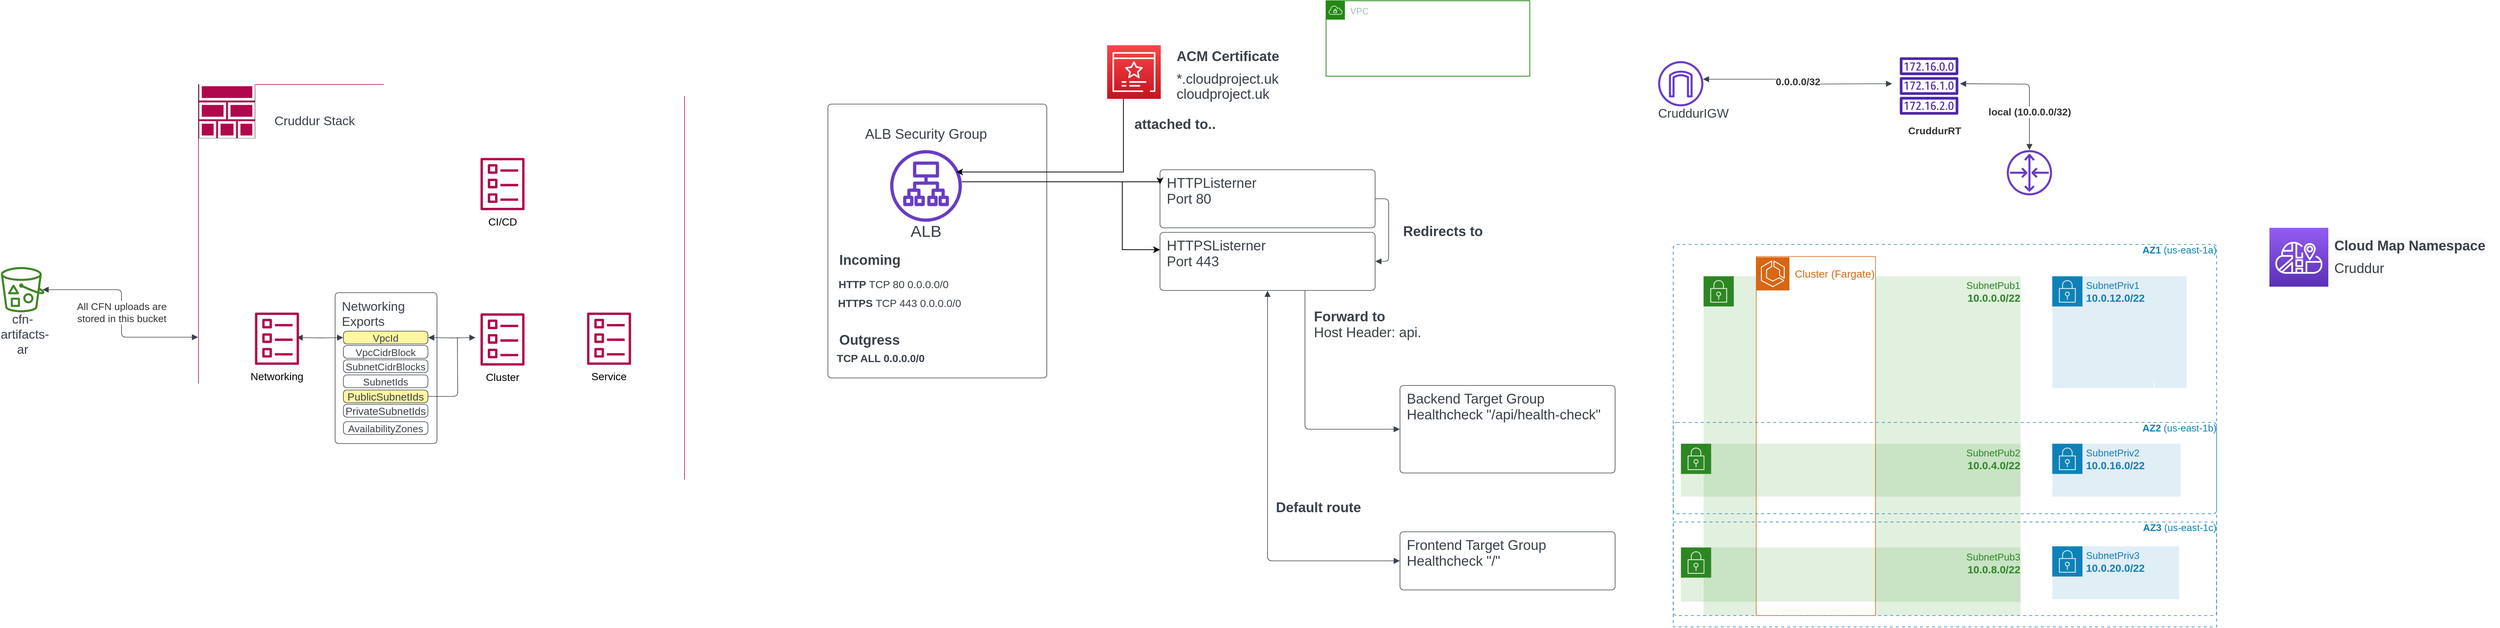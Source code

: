 <mxfile version="20.8.20" type="github">
  <diagram name="Page-1" id="DmIdj5LOLqRMzLJ2gPiF">
    <mxGraphModel dx="3262" dy="2649" grid="1" gridSize="10" guides="1" tooltips="1" connect="1" arrows="1" fold="1" page="1" pageScale="1" pageWidth="1169" pageHeight="1654" math="0" shadow="0">
      <root>
        <mxCell id="0" />
        <mxCell id="1" parent="0" />
        <mxCell id="Y5ffWVeLKaedBnNB1SG8-2" value="" style="html=1;overflow=block;blockSpacing=1;whiteSpace=wrap;fontSize=13;spacing=3.8;strokeColor=#3a414a;strokeOpacity=100;rounded=1;absoluteArcSize=1;arcSize=9;strokeWidth=0.8;lucidId=Gu1TGajPd.M8;" vertex="1" parent="1">
          <mxGeometry x="70" y="77" width="290" height="363" as="geometry" />
        </mxCell>
        <mxCell id="Y5ffWVeLKaedBnNB1SG8-4" value="" style="html=1;overflow=block;blockSpacing=1;whiteSpace=wrap;fontSize=13;spacing=3.8;strokeColor=#b0084d;strokeOpacity=100;strokeWidth=0.8;lucidId=mw0TCf-SKjKt;" vertex="1" parent="1">
          <mxGeometry x="-764" y="51" width="644" height="536" as="geometry" />
        </mxCell>
        <mxCell id="Y5ffWVeLKaedBnNB1SG8-5" value="&lt;b&gt;       AZ1 &lt;/b&gt;(us-east-1a)" style="html=1;overflow=block;blockSpacing=1;whiteSpace=wrap;verticalAlign=top;dashed=1;dashPattern=5 5;fontColor=#0E82B8;container=1;pointerEvents=0;collapsible=0;recursiveResize=0;fontSize=13;align=right;spacing=0;strokeColor=#147eba;strokeOpacity=100;fillOpacity=0;rounded=1;absoluteArcSize=1;arcSize=9;fillColor=#ffffff;strokeWidth=0.8;lucidId=Z4ZT~RqnWNvc;" vertex="1" parent="1">
          <mxGeometry x="1190" y="263" width="720" height="492" as="geometry" />
        </mxCell>
        <mxCell id="Y5ffWVeLKaedBnNB1SG8-7" value="SubnetPriv1&lt;br&gt;&lt;b&gt;&lt;font style=&quot;font-size: 14px;&quot;&gt;10.0.12.0/22&lt;/font&gt;&lt;/b&gt;" style="html=1;overflow=block;blockSpacing=1;whiteSpace=wrap;shape=mxgraph.aws4.group;grIcon=mxgraph.aws4.group_security_group;grStroke=0;verticalAlign=top;align=left;grIconSize=40;spacingLeft=45;spacingTop=5;strokeColor=#0E82B8;container=1;pointerEvents=0;collapsible=0;recursiveResize=0;fontSize=13;fontColor=#147eba;spacing=0;strokeOpacity=100;fillOpacity=13;rounded=1;absoluteArcSize=1;arcSize=9;fillColor=#147eba;strokeWidth=0;lucidId=D6ZTme_0ZaUr;" vertex="1" parent="Y5ffWVeLKaedBnNB1SG8-5">
          <mxGeometry x="502" y="42" width="178" height="148" as="geometry" />
        </mxCell>
        <mxCell id="Y5ffWVeLKaedBnNB1SG8-6" value="SubnetPub1&lt;br&gt;&lt;b&gt;&lt;font style=&quot;font-size: 14px;&quot;&gt;10.0.0.0/22&lt;/font&gt;&lt;/b&gt;" style="html=1;overflow=block;blockSpacing=1;whiteSpace=wrap;shape=mxgraph.aws4.group;grIcon=mxgraph.aws4.group_security_group;grStroke=0;verticalAlign=top;align=right;grIconSize=40;spacingLeft=45;spacingTop=5;strokeColor=#2C8723;fontColor=#2C8723;container=1;pointerEvents=0;collapsible=0;recursiveResize=0;fontSize=13;spacing=0;strokeOpacity=100;fillOpacity=13;rounded=1;absoluteArcSize=1;arcSize=9;fillColor=#248814;strokeWidth=0;lucidId=A6ZT0tNM1aIh;" vertex="1" parent="Y5ffWVeLKaedBnNB1SG8-5">
          <mxGeometry x="40" y="42" width="420" height="450" as="geometry" />
        </mxCell>
        <mxCell id="Y5ffWVeLKaedBnNB1SG8-3" value="" style="html=1;overflow=block;blockSpacing=1;whiteSpace=wrap;fontSize=13;spacing=9;strokeColor=#d86613;strokeOpacity=100;strokeWidth=0.8;lucidId=Tg1TGxLeuST_;" vertex="1" parent="Y5ffWVeLKaedBnNB1SG8-6">
          <mxGeometry x="70" y="-26" width="158" height="476" as="geometry" />
        </mxCell>
        <mxCell id="Y5ffWVeLKaedBnNB1SG8-51" value="" style="html=1;overflow=block;blockSpacing=1;whiteSpace=wrap;shape=mxgraph.aws4.resourceIcon;resIcon=mxgraph.aws4.ecs;verticalLabelPosition=bottom;align=center;verticalAlign=top;strokeColor=#ffffff;pointerEvents=1;fontSize=13;spacing=0;strokeOpacity=100;rounded=1;absoluteArcSize=1;arcSize=9;fillColor=#d86613;strokeWidth=0.8;lucidId=wg1THyplZPJS;" vertex="1" parent="Y5ffWVeLKaedBnNB1SG8-6">
          <mxGeometry x="70" y="-25" width="44" height="44" as="geometry" />
        </mxCell>
        <mxCell id="Y5ffWVeLKaedBnNB1SG8-129" value="&lt;font color=&quot;#d96817&quot;&gt;Cluster (Fargate)&lt;/font&gt;" style="text;strokeColor=none;align=center;fillColor=none;html=1;verticalAlign=middle;whiteSpace=wrap;rounded=0;fontSize=14;" vertex="1" parent="Y5ffWVeLKaedBnNB1SG8-6">
          <mxGeometry x="90" y="-18" width="168" height="30" as="geometry" />
        </mxCell>
        <mxCell id="Y5ffWVeLKaedBnNB1SG8-9" value="&lt;b&gt;       AZ2 &lt;/b&gt;(us-east-1b)" style="html=1;overflow=block;blockSpacing=1;whiteSpace=wrap;verticalAlign=top;dashed=1;dashPattern=5 5;fontColor=#0E82B8;container=1;pointerEvents=0;collapsible=0;recursiveResize=0;fontSize=13;align=right;spacing=0;strokeColor=#147eba;strokeOpacity=100;fillOpacity=0;rounded=1;absoluteArcSize=1;arcSize=9;fillColor=#ffffff;strokeWidth=0.8;lucidId=if0TXPkdlUMy;" vertex="1" parent="1">
          <mxGeometry x="1190" y="499" width="720" height="121" as="geometry" />
        </mxCell>
        <mxCell id="Y5ffWVeLKaedBnNB1SG8-10" value="&lt;blockquote style=&quot;margin: 0 0 0 40px; border: none; padding: 0px;&quot;&gt;&lt;div style=&quot;&quot;&gt;&lt;span style=&quot;background-color: initial;&quot;&gt;SubnetPub2&lt;/span&gt;&lt;/div&gt;&lt;div style=&quot;&quot;&gt;&lt;span style=&quot;background-color: initial;&quot;&gt;&lt;b&gt;&lt;font style=&quot;font-size: 14px;&quot;&gt;10.0.4.0/22&lt;/font&gt;&lt;/b&gt;&lt;/span&gt;&lt;/div&gt;&lt;/blockquote&gt;" style="html=1;overflow=block;blockSpacing=1;whiteSpace=wrap;shape=mxgraph.aws4.group;grIcon=mxgraph.aws4.group_security_group;grStroke=0;verticalAlign=top;align=right;grIconSize=40;spacingLeft=45;spacingTop=5;strokeColor=#2C8723;fontColor=#2C8723;container=1;pointerEvents=0;collapsible=0;recursiveResize=0;fontSize=13;spacing=0;strokeOpacity=100;fillOpacity=13;rounded=1;absoluteArcSize=1;arcSize=9;fillColor=#248814;strokeWidth=0;lucidId=if0TEgoTsi_F;" vertex="1" parent="Y5ffWVeLKaedBnNB1SG8-9">
          <mxGeometry x="10" y="28" width="450" height="70" as="geometry" />
        </mxCell>
        <mxCell id="Y5ffWVeLKaedBnNB1SG8-11" value="SubnetPriv2&lt;br&gt;&lt;b&gt;&lt;font style=&quot;font-size: 14px;&quot;&gt;10.0.16.0/22&lt;/font&gt;&lt;/b&gt;" style="html=1;overflow=block;blockSpacing=1;whiteSpace=wrap;shape=mxgraph.aws4.group;grIcon=mxgraph.aws4.group_security_group;grStroke=0;verticalAlign=top;align=left;grIconSize=40;spacingLeft=45;spacingTop=5;strokeColor=#0E82B8;container=1;pointerEvents=0;collapsible=0;recursiveResize=0;fontSize=13;fontColor=#147eba;spacing=0;strokeOpacity=100;fillOpacity=13;rounded=1;absoluteArcSize=1;arcSize=9;fillColor=#147eba;strokeWidth=0;lucidId=if0TMw7SNUd1;" vertex="1" parent="Y5ffWVeLKaedBnNB1SG8-9">
          <mxGeometry x="502" y="28" width="170" height="70" as="geometry" />
        </mxCell>
        <mxCell id="Y5ffWVeLKaedBnNB1SG8-12" value="&lt;b&gt;       AZ3 &lt;/b&gt;(us-east-1c)" style="html=1;overflow=block;blockSpacing=1;whiteSpace=wrap;verticalAlign=top;dashed=1;dashPattern=5 5;fontColor=#0E82B8;container=1;pointerEvents=0;collapsible=0;recursiveResize=0;fontSize=13;align=right;spacing=0;strokeColor=#147eba;strokeOpacity=100;fillOpacity=0;rounded=1;absoluteArcSize=1;arcSize=0;fillColor=#ffffff;strokeWidth=0.8;lucidId=pf0TN7_UmOL7;" vertex="1" parent="1">
          <mxGeometry x="1190" y="631" width="720" height="139" as="geometry" />
        </mxCell>
        <mxCell id="Y5ffWVeLKaedBnNB1SG8-13" value="SubnetPub3&lt;br&gt;&lt;b&gt;&lt;font style=&quot;font-size: 14px;&quot;&gt;10.0.8.0/22&lt;/font&gt;&lt;/b&gt;" style="html=1;overflow=block;blockSpacing=1;whiteSpace=wrap;shape=mxgraph.aws4.group;grIcon=mxgraph.aws4.group_security_group;grStroke=0;verticalAlign=top;align=right;grIconSize=40;spacingLeft=45;spacingTop=5;strokeColor=#2C8723;fontColor=#2C8723;container=1;pointerEvents=0;collapsible=0;recursiveResize=0;fontSize=13;spacing=0;strokeOpacity=100;fillOpacity=13;rounded=1;absoluteArcSize=1;arcSize=9;fillColor=#248814;strokeWidth=0;lucidId=pf0Tl75vCmeT;" vertex="1" parent="Y5ffWVeLKaedBnNB1SG8-12">
          <mxGeometry x="10" y="33.5" width="450" height="72" as="geometry" />
        </mxCell>
        <mxCell id="Y5ffWVeLKaedBnNB1SG8-14" value="SubnetPriv3&lt;br&gt;&lt;b&gt;&lt;font style=&quot;font-size: 14px;&quot;&gt;10.0.20.0/22&lt;/font&gt;&lt;/b&gt;" style="html=1;overflow=block;blockSpacing=1;whiteSpace=wrap;shape=mxgraph.aws4.group;grIcon=mxgraph.aws4.group_security_group;grStroke=0;verticalAlign=top;align=left;grIconSize=40;spacingLeft=45;spacingTop=5;strokeColor=#0E82B8;container=1;pointerEvents=0;collapsible=0;recursiveResize=0;fontSize=13;fontColor=#147eba;spacing=0;strokeOpacity=100;fillOpacity=13;rounded=1;absoluteArcSize=1;arcSize=9;fillColor=#147eba;strokeWidth=0;lucidId=pf0TrG4AAMhS;" vertex="1" parent="Y5ffWVeLKaedBnNB1SG8-12">
          <mxGeometry x="502" y="32" width="168" height="70" as="geometry" />
        </mxCell>
        <mxCell id="Y5ffWVeLKaedBnNB1SG8-16" value="" style="html=1;overflow=block;blockSpacing=1;whiteSpace=wrap;shape=mxgraph.aws4.router;labelPosition=center;verticalLabelPosition=bottom;align=center;verticalAlign=top;pointerEvents=1;fontSize=13;spacing=0;strokeColor=#3a414a;strokeOpacity=100;rounded=1;absoluteArcSize=1;arcSize=9;fillColor=#693cc5;strokeWidth=0.8;lucidId=3-ZTYZ8C4m2f;" vertex="1" parent="1">
          <mxGeometry x="1632" y="138" width="60" height="60" as="geometry" />
        </mxCell>
        <mxCell id="Y5ffWVeLKaedBnNB1SG8-17" value="" style="html=1;jettySize=18;whiteSpace=wrap;fontSize=13;strokeColor=#3a414a;strokeOpacity=100;strokeWidth=0.8;rounded=1;arcSize=12;edgeStyle=orthogonalEdgeStyle;startArrow=block;startFill=1;endArrow=block;endFill=1;exitX=1;exitY=0.5;exitPerimeter=0;entryX=0.5;entryY=0;entryPerimeter=0;lucidId=h~ZTw6QrdE8z;" edge="1" parent="1" target="Y5ffWVeLKaedBnNB1SG8-16">
          <mxGeometry width="100" height="100" relative="1" as="geometry">
            <Array as="points" />
            <mxPoint x="1570" y="50.0" as="sourcePoint" />
          </mxGeometry>
        </mxCell>
        <mxCell id="Y5ffWVeLKaedBnNB1SG8-18" value="local (10.0.0.0/32)" style="text;html=1;resizable=0;labelBackgroundColor=default;align=center;verticalAlign=middle;fontStyle=1;fontColor=#333333;fontSize=13.3;" vertex="1" parent="Y5ffWVeLKaedBnNB1SG8-17">
          <mxGeometry x="0.433" relative="1" as="geometry" />
        </mxCell>
        <mxCell id="Y5ffWVeLKaedBnNB1SG8-19" value="CruddurIGW" style="html=1;overflow=block;blockSpacing=1;whiteSpace=wrap;shape=mxgraph.aws4.internet_gateway;labelPosition=center;verticalLabelPosition=bottom;align=center;verticalAlign=top;pointerEvents=1;fontSize=16.7;fontColor=#3a414a;spacing=0;strokeColor=#3a414a;strokeOpacity=100;rounded=1;absoluteArcSize=1;arcSize=9;fillColor=#693cc5;strokeWidth=0.8;lucidId=O~ZTAr_EYrPd;" vertex="1" parent="1">
          <mxGeometry x="1170" y="20" width="60" height="60" as="geometry" />
        </mxCell>
        <mxCell id="Y5ffWVeLKaedBnNB1SG8-20" value="" style="html=1;jettySize=18;whiteSpace=wrap;fontSize=13;strokeColor=#3a414a;strokeOpacity=100;strokeWidth=0.8;rounded=1;arcSize=12;edgeStyle=orthogonalEdgeStyle;startArrow=block;startFill=1;endArrow=block;endFill=1;exitX=0;exitY=0.5;exitPerimeter=0;entryX=0.99;entryY=0.4;entryPerimeter=0;lucidId=X~ZTACHfxG1c;" edge="1" parent="1" target="Y5ffWVeLKaedBnNB1SG8-19">
          <mxGeometry width="100" height="100" relative="1" as="geometry">
            <Array as="points" />
            <mxPoint x="1480" y="50.0" as="sourcePoint" />
          </mxGeometry>
        </mxCell>
        <mxCell id="Y5ffWVeLKaedBnNB1SG8-21" value="0.0.0.0/32" style="text;html=1;resizable=0;labelBackgroundColor=default;align=center;verticalAlign=middle;fontStyle=1;fontColor=#333333;fontSize=13.3;" vertex="1" parent="Y5ffWVeLKaedBnNB1SG8-20">
          <mxGeometry relative="1" as="geometry" />
        </mxCell>
        <mxCell id="Y5ffWVeLKaedBnNB1SG8-31" value="Cruddur Stack" style="html=1;overflow=block;blockSpacing=1;whiteSpace=wrap;fontSize=16.7;fontColor=#3a414a;spacing=3.8;strokeOpacity=0;fillOpacity=0;rounded=1;absoluteArcSize=1;arcSize=9;fillColor=#ffffff;strokeWidth=0.8;lucidId=dE0TspO_Agiy;" vertex="1" parent="1">
          <mxGeometry x="-700" y="77" width="180" height="45" as="geometry" />
        </mxCell>
        <mxCell id="Y5ffWVeLKaedBnNB1SG8-34" value="cfn-artifacts-ar" style="html=1;overflow=block;blockSpacing=1;whiteSpace=wrap;shape=mxgraph.aws4.bucket_with_objects;labelPosition=center;verticalLabelPosition=bottom;align=center;verticalAlign=top;pointerEvents=1;fontSize=16.7;fontColor=#3a414a;spacing=0;strokeColor=#3a414a;strokeOpacity=100;rounded=1;absoluteArcSize=1;arcSize=9;fillColor=#3f8624;strokeWidth=0.8;lucidId=dI0Tzxsv~msY;" vertex="1" parent="1">
          <mxGeometry x="-1026" y="293" width="58" height="60" as="geometry" />
        </mxCell>
        <mxCell id="Y5ffWVeLKaedBnNB1SG8-35" value="" style="html=1;jettySize=18;whiteSpace=wrap;fontSize=13;strokeColor=#3a414a;strokeOpacity=100;strokeWidth=0.8;rounded=1;arcSize=12;edgeStyle=orthogonalEdgeStyle;startArrow=block;startFill=1;endArrow=block;endFill=1;exitX=0.958;exitY=0.5;exitPerimeter=0;entryX=-0.001;entryY=0.625;entryPerimeter=0;lucidId=yI0TNxTwH4DH;" edge="1" parent="1" source="Y5ffWVeLKaedBnNB1SG8-34" target="Y5ffWVeLKaedBnNB1SG8-4">
          <mxGeometry width="100" height="100" relative="1" as="geometry">
            <Array as="points" />
          </mxGeometry>
        </mxCell>
        <mxCell id="Y5ffWVeLKaedBnNB1SG8-36" value="All CFN uploads are&#xa;stored in this bucket" style="text;html=1;resizable=0;labelBackgroundColor=default;align=center;verticalAlign=middle;fontColor=#333333;fontSize=13.3;" vertex="1" parent="Y5ffWVeLKaedBnNB1SG8-35">
          <mxGeometry relative="1" as="geometry" />
        </mxCell>
        <mxCell id="Y5ffWVeLKaedBnNB1SG8-37" value="" style="group;dropTarget=0;pointerEvents=0;" vertex="1" parent="1">
          <mxGeometry x="-670" y="327" width="306" height="224" as="geometry" />
        </mxCell>
        <mxCell id="Y5ffWVeLKaedBnNB1SG8-38" value="Networking Exports" style="html=1;overflow=block;blockSpacing=1;whiteSpace=wrap;fontSize=16.7;fontColor=#3a414a;align=left;spacing=9;verticalAlign=top;strokeColor=#3a414a;strokeOpacity=100;rounded=1;absoluteArcSize=1;arcSize=9;strokeWidth=0.8;lucidId=A80ToU6WK9eq;" vertex="1" parent="Y5ffWVeLKaedBnNB1SG8-37">
          <mxGeometry x="87" width="135" height="200" as="geometry" />
        </mxCell>
        <mxCell id="Y5ffWVeLKaedBnNB1SG8-41" value="VpcCidrBlock" style="html=1;overflow=block;blockSpacing=1;whiteSpace=wrap;fontSize=13.3;fontColor=#3a414a;spacing=0;strokeColor=#3a414a;strokeOpacity=100;rounded=1;absoluteArcSize=1;arcSize=9;strokeWidth=0.8;lucidId=7L0TkX8M1S7Z;" vertex="1" parent="Y5ffWVeLKaedBnNB1SG8-37">
          <mxGeometry x="98" y="70" width="112" height="17" as="geometry" />
        </mxCell>
        <mxCell id="Y5ffWVeLKaedBnNB1SG8-42" value="SubnetCidrBlocks" style="html=1;overflow=block;blockSpacing=1;whiteSpace=wrap;fontSize=13.3;fontColor=#3a414a;spacing=0;strokeColor=#3a414a;strokeOpacity=100;rounded=1;absoluteArcSize=1;arcSize=9;strokeWidth=0.8;lucidId=9L0T8~TS0tZD;" vertex="1" parent="Y5ffWVeLKaedBnNB1SG8-37">
          <mxGeometry x="98" y="89" width="112" height="17" as="geometry" />
        </mxCell>
        <mxCell id="Y5ffWVeLKaedBnNB1SG8-43" value="PublicSubnetIds" style="html=1;overflow=block;blockSpacing=1;whiteSpace=wrap;fontSize=14;fontColor=#3a414a;spacing=0;strokeColor=#3a414a;strokeOpacity=100;fillOpacity=100;rounded=1;absoluteArcSize=1;arcSize=9;fillColor=#fff7a1;strokeWidth=0.8;lucidId=aM0T7n-Lwh~_;" vertex="1" parent="Y5ffWVeLKaedBnNB1SG8-37">
          <mxGeometry x="98" y="129" width="112" height="17" as="geometry" />
        </mxCell>
        <mxCell id="Y5ffWVeLKaedBnNB1SG8-44" value="SubnetIds" style="html=1;overflow=block;blockSpacing=1;whiteSpace=wrap;fontSize=13.3;fontColor=#3a414a;spacing=0;strokeColor=#3a414a;strokeOpacity=100;rounded=1;absoluteArcSize=1;arcSize=9;strokeWidth=0.8;lucidId=5O0TtLe9554C;" vertex="1" parent="Y5ffWVeLKaedBnNB1SG8-37">
          <mxGeometry x="98" y="109" width="112" height="17" as="geometry" />
        </mxCell>
        <mxCell id="Y5ffWVeLKaedBnNB1SG8-45" value="VpcId" style="html=1;overflow=block;blockSpacing=1;whiteSpace=wrap;fontSize=13.3;fontColor=#3a414a;spacing=0;strokeColor=#3a414a;strokeOpacity=100;fillOpacity=100;rounded=1;absoluteArcSize=1;arcSize=9;fillColor=#fff7a1;strokeWidth=0.8;lucidId=dP0TKXAvNs3V;" vertex="1" parent="Y5ffWVeLKaedBnNB1SG8-37">
          <mxGeometry x="98" y="51" width="112" height="17" as="geometry" />
        </mxCell>
        <mxCell id="Y5ffWVeLKaedBnNB1SG8-46" value="PrivateSubnetIds" style="html=1;overflow=block;blockSpacing=1;whiteSpace=wrap;fontSize=14;fontColor=#3a414a;spacing=0;strokeColor=#3a414a;strokeOpacity=100;rounded=1;absoluteArcSize=1;arcSize=9;strokeWidth=0.8;lucidId=xb1TEO2NR7rC;" vertex="1" parent="Y5ffWVeLKaedBnNB1SG8-37">
          <mxGeometry x="98" y="148" width="112" height="17" as="geometry" />
        </mxCell>
        <mxCell id="Y5ffWVeLKaedBnNB1SG8-47" value="AvailabilityZones" style="html=1;overflow=block;blockSpacing=1;whiteSpace=wrap;fontSize=13.3;fontColor=#3a414a;spacing=0;strokeColor=#3a414a;strokeOpacity=100;rounded=1;absoluteArcSize=1;arcSize=9;strokeWidth=0.8;lucidId=Cb1TjHKciOx0;" vertex="1" parent="Y5ffWVeLKaedBnNB1SG8-37">
          <mxGeometry x="98" y="171" width="112" height="17" as="geometry" />
        </mxCell>
        <mxCell id="Y5ffWVeLKaedBnNB1SG8-48" value="" style="html=1;jettySize=18;whiteSpace=wrap;fontSize=13;strokeColor=#3a414a;strokeOpacity=100;strokeWidth=0.8;rounded=1;arcSize=12;edgeStyle=orthogonalEdgeStyle;startArrow=block;startFill=1;endArrow=block;endFill=1;exitX=1;exitY=0.5;exitPerimeter=0;entryX=-0.003;entryY=0.5;entryPerimeter=0;lucidId=WX0TaIPggkP6;" edge="1" parent="Y5ffWVeLKaedBnNB1SG8-37" target="Y5ffWVeLKaedBnNB1SG8-45">
          <mxGeometry width="100" height="100" relative="1" as="geometry">
            <Array as="points" />
            <mxPoint x="36" y="59.5" as="sourcePoint" />
          </mxGeometry>
        </mxCell>
        <mxCell id="Y5ffWVeLKaedBnNB1SG8-49" value="" style="html=1;jettySize=18;whiteSpace=wrap;fontSize=13;strokeColor=#3a414a;strokeOpacity=100;strokeWidth=0.8;rounded=1;arcSize=12;edgeStyle=orthogonalEdgeStyle;startArrow=block;startFill=1;endArrow=block;endFill=1;exitX=0;exitY=0.5;exitPerimeter=0;entryX=1.003;entryY=0.5;entryPerimeter=0;lucidId=5X0TQjPlyJ.j;" edge="1" parent="Y5ffWVeLKaedBnNB1SG8-37" target="Y5ffWVeLKaedBnNB1SG8-45">
          <mxGeometry width="100" height="100" relative="1" as="geometry">
            <Array as="points" />
            <mxPoint x="273" y="59.5" as="sourcePoint" />
          </mxGeometry>
        </mxCell>
        <mxCell id="Y5ffWVeLKaedBnNB1SG8-50" value="" style="html=1;jettySize=18;whiteSpace=wrap;fontSize=13;strokeColor=#3a414a;strokeOpacity=100;strokeWidth=0.8;rounded=1;arcSize=12;edgeStyle=orthogonalEdgeStyle;startArrow=none;endArrow=none;exitX=1.003;exitY=0.5;exitPerimeter=0;lucidId=Nd1TKQJoeuX1;" edge="1" parent="Y5ffWVeLKaedBnNB1SG8-37" source="Y5ffWVeLKaedBnNB1SG8-43">
          <mxGeometry width="100" height="100" relative="1" as="geometry">
            <Array as="points" />
            <mxPoint x="249" y="59" as="targetPoint" />
          </mxGeometry>
        </mxCell>
        <mxCell id="Y5ffWVeLKaedBnNB1SG8-52" value="&lt;div style=&quot;display: flex; justify-content: flex-start; text-align: left; align-items: baseline; font-size: 0; line-height: 1.25;margin-top: -2px;&quot;&gt;&lt;span&gt;&lt;span style=&quot;font-size:18.3px;color:#3a414a;&quot;&gt;HTTPListerner&#xa;&lt;/span&gt;&lt;/span&gt;&lt;/div&gt;&lt;div style=&quot;display: flex; justify-content: flex-start; text-align: left; align-items: baseline; font-size: 0; line-height: 1.25;margin-top: -2px;&quot;&gt;&lt;span&gt;&lt;span style=&quot;font-size:18.3px;color:#3a414a;&quot;&gt;Port 80&lt;/span&gt;&lt;/span&gt;&lt;/div&gt;" style="html=1;overflow=block;blockSpacing=1;whiteSpace=wrap;fontSize=13;spacing=9;verticalAlign=top;strokeColor=#3a414a;strokeOpacity=100;rounded=1;absoluteArcSize=1;arcSize=9;strokeWidth=0.8;lucidId=to1TdnFgJkd1;" vertex="1" parent="1">
          <mxGeometry x="510" y="164" width="285" height="77" as="geometry" />
        </mxCell>
        <mxCell id="Y5ffWVeLKaedBnNB1SG8-53" value="&lt;div style=&quot;display: flex; justify-content: flex-start; text-align: left; align-items: baseline; font-size: 0; line-height: 1.25;margin-top: -2px;&quot;&gt;&lt;span&gt;&lt;span style=&quot;font-size:18.3px;color:#3a414a;&quot;&gt;HTTPSListerner&#xa;&lt;/span&gt;&lt;/span&gt;&lt;/div&gt;&lt;div style=&quot;display: flex; justify-content: flex-start; text-align: left; align-items: baseline; font-size: 0; line-height: 1.25;margin-top: -2px;&quot;&gt;&lt;span&gt;&lt;span style=&quot;font-size:18.3px;color:#3a414a;&quot;&gt;Port 443&lt;/span&gt;&lt;/span&gt;&lt;/div&gt;" style="html=1;overflow=block;blockSpacing=1;whiteSpace=wrap;fontSize=13;spacing=9;verticalAlign=top;strokeColor=#3a414a;strokeOpacity=100;rounded=1;absoluteArcSize=1;arcSize=9;strokeWidth=0.8;lucidId=mp1TPzRQjrfS;" vertex="1" parent="1">
          <mxGeometry x="510" y="247" width="285" height="77" as="geometry" />
        </mxCell>
        <mxCell id="Y5ffWVeLKaedBnNB1SG8-54" value="" style="html=1;jettySize=18;whiteSpace=wrap;fontSize=13;strokeColor=#3a414a;strokeOpacity=100;strokeWidth=0.8;rounded=1;arcSize=12;edgeStyle=orthogonalEdgeStyle;startArrow=none;endArrow=block;endFill=1;exitX=1.001;exitY=0.5;exitPerimeter=0;entryX=1.001;entryY=0.5;entryPerimeter=0;lucidId=Jp1THk_QCc7.;" edge="1" parent="1" source="Y5ffWVeLKaedBnNB1SG8-52" target="Y5ffWVeLKaedBnNB1SG8-53">
          <mxGeometry width="100" height="100" relative="1" as="geometry">
            <Array as="points" />
          </mxGeometry>
        </mxCell>
        <mxCell id="Y5ffWVeLKaedBnNB1SG8-55" value="Redirects to" style="html=1;overflow=block;blockSpacing=1;whiteSpace=wrap;fontSize=18.3;fontColor=#3a414a;fontStyle=1;spacing=3.8;strokeOpacity=0;fillOpacity=0;rounded=1;absoluteArcSize=1;arcSize=9;fillColor=#ffffff;strokeWidth=0.8;lucidId=4p1TsErLXbFY;" vertex="1" parent="1">
          <mxGeometry x="795" y="222" width="180" height="45" as="geometry" />
        </mxCell>
        <mxCell id="Y5ffWVeLKaedBnNB1SG8-56" value="&lt;div style=&quot;display: flex; justify-content: flex-start; text-align: left; align-items: baseline; font-size: 0; line-height: 1.25;margin-top: -2px;&quot;&gt;&lt;span&gt;&lt;span style=&quot;font-size:18.3px;color:#3a414a;&quot;&gt;Backend Target Group&#xa;&lt;/span&gt;&lt;/span&gt;&lt;/div&gt;&lt;div style=&quot;display: flex; justify-content: flex-start; text-align: left; align-items: baseline; font-size: 0; line-height: 1.25;margin-top: -2px;&quot;&gt;&lt;span&gt;&lt;span style=&quot;font-size:18.3px;color:#3a414a;&quot;&gt;Healthcheck &quot;/api/health-check&quot;&lt;/span&gt;&lt;/span&gt;&lt;/div&gt;" style="html=1;overflow=block;blockSpacing=1;whiteSpace=wrap;fontSize=13;spacing=9;verticalAlign=top;strokeColor=#3a414a;strokeOpacity=100;rounded=1;absoluteArcSize=1;arcSize=9;strokeWidth=0.8;lucidId=rq1TCmNzaplq;" vertex="1" parent="1">
          <mxGeometry x="828" y="450" width="285" height="116" as="geometry" />
        </mxCell>
        <mxCell id="Y5ffWVeLKaedBnNB1SG8-57" value="&lt;div style=&quot;display: flex; justify-content: flex-start; text-align: left; align-items: baseline; font-size: 0; line-height: 1.25;margin-top: -2px;&quot;&gt;&lt;span&gt;&lt;span style=&quot;font-size:18.3px;color:#3a414a;&quot;&gt;Frontend Target Group&#xa;&lt;/span&gt;&lt;/span&gt;&lt;/div&gt;&lt;div style=&quot;display: flex; justify-content: flex-start; text-align: left; align-items: baseline; font-size: 0; line-height: 1.25;margin-top: -2px;&quot;&gt;&lt;span&gt;&lt;span style=&quot;font-size:18.3px;color:#3a414a;&quot;&gt;Healthcheck &quot;/&quot;&lt;/span&gt;&lt;/span&gt;&lt;/div&gt;" style="html=1;overflow=block;blockSpacing=1;whiteSpace=wrap;fontSize=13;spacing=9;verticalAlign=top;strokeColor=#3a414a;strokeOpacity=100;rounded=1;absoluteArcSize=1;arcSize=9;strokeWidth=0.8;lucidId=rq1TJoDe7SLl;" vertex="1" parent="1">
          <mxGeometry x="828" y="644" width="285" height="77" as="geometry" />
        </mxCell>
        <mxCell id="Y5ffWVeLKaedBnNB1SG8-58" value="" style="html=1;jettySize=18;whiteSpace=wrap;fontSize=13;strokeColor=#3a414a;strokeOpacity=100;strokeWidth=0.8;rounded=1;arcSize=12;edgeStyle=orthogonalEdgeStyle;startArrow=block;startFill=1;endArrow=block;endFill=1;exitX=0.5;exitY=1.005;exitPerimeter=0;entryX=-0.001;entryY=0.5;entryPerimeter=0;lucidId=Bq1Tb58wDm-E;" edge="1" parent="1" source="Y5ffWVeLKaedBnNB1SG8-53" target="Y5ffWVeLKaedBnNB1SG8-57">
          <mxGeometry width="100" height="100" relative="1" as="geometry">
            <Array as="points" />
          </mxGeometry>
        </mxCell>
        <mxCell id="Y5ffWVeLKaedBnNB1SG8-59" value="" style="html=1;jettySize=18;whiteSpace=wrap;fontSize=13;strokeColor=#3a414a;strokeOpacity=100;strokeWidth=0.8;rounded=1;arcSize=12;edgeStyle=orthogonalEdgeStyle;startArrow=none;endArrow=block;endFill=1;exitX=0.674;exitY=1.005;exitPerimeter=0;entryX=-0.001;entryY=0.5;entryPerimeter=0;lucidId=Gq1Takwi7JNx;" edge="1" parent="1" source="Y5ffWVeLKaedBnNB1SG8-53" target="Y5ffWVeLKaedBnNB1SG8-56">
          <mxGeometry width="100" height="100" relative="1" as="geometry">
            <Array as="points" />
          </mxGeometry>
        </mxCell>
        <mxCell id="Y5ffWVeLKaedBnNB1SG8-60" value="&lt;div style=&quot;display: flex; justify-content: flex-start; text-align: left; align-items: baseline; font-size: 0; line-height: 1.25;margin-top: -2px;&quot;&gt;&lt;span&gt;&lt;span style=&quot;font-size:18.3px;color:#3a414a;font-weight: bold;&quot;&gt;Forward to&#xa;&lt;/span&gt;&lt;/span&gt;&lt;/div&gt;&lt;div style=&quot;display: flex; justify-content: flex-start; text-align: left; align-items: baseline; font-size: 0; line-height: 1.25;margin-top: -2px;&quot;&gt;&lt;span&gt;&lt;span style=&quot;font-size:18.3px;color:#3a414a;&quot;&gt;&lt;span style=&quot;font-size:18.3px;color:#3a414a;&quot;&gt;Host Header: api.&lt;/span&gt;&lt;/span&gt;&lt;/span&gt;&lt;/div&gt;" style="html=1;overflow=block;blockSpacing=1;whiteSpace=wrap;fontSize=13;spacing=3.8;verticalAlign=top;strokeOpacity=0;fillOpacity=0;rounded=1;absoluteArcSize=1;arcSize=9;fillColor=#ffffff;strokeWidth=0.8;lucidId=Xq1TwTQ4jBMf;" vertex="1" parent="1">
          <mxGeometry x="711" y="347" width="180" height="52" as="geometry" />
        </mxCell>
        <mxCell id="Y5ffWVeLKaedBnNB1SG8-61" value="Default route" style="html=1;overflow=block;blockSpacing=1;whiteSpace=wrap;fontSize=18.3;fontColor=#3a414a;fontStyle=1;spacing=3.8;strokeOpacity=0;fillOpacity=0;rounded=1;absoluteArcSize=1;arcSize=9;fillColor=#ffffff;strokeWidth=0.8;lucidId=2q1TMY3O_R2z;" vertex="1" parent="1">
          <mxGeometry x="630" y="588" width="180" height="45" as="geometry" />
        </mxCell>
        <mxCell id="Y5ffWVeLKaedBnNB1SG8-105" style="edgeStyle=orthogonalEdgeStyle;rounded=0;orthogonalLoop=1;jettySize=auto;html=1;fontSize=14;" edge="1" parent="1" source="Y5ffWVeLKaedBnNB1SG8-62" target="Y5ffWVeLKaedBnNB1SG8-53">
          <mxGeometry relative="1" as="geometry">
            <Array as="points">
              <mxPoint x="460" y="180" />
              <mxPoint x="460" y="270" />
            </Array>
          </mxGeometry>
        </mxCell>
        <mxCell id="Y5ffWVeLKaedBnNB1SG8-106" style="edgeStyle=orthogonalEdgeStyle;rounded=0;orthogonalLoop=1;jettySize=auto;html=1;entryX=0;entryY=0.25;entryDx=0;entryDy=0;fontSize=14;" edge="1" parent="1" source="Y5ffWVeLKaedBnNB1SG8-62" target="Y5ffWVeLKaedBnNB1SG8-52">
          <mxGeometry relative="1" as="geometry">
            <Array as="points">
              <mxPoint x="510" y="180" />
            </Array>
          </mxGeometry>
        </mxCell>
        <mxCell id="Y5ffWVeLKaedBnNB1SG8-62" value="ALB" style="html=1;overflow=block;blockSpacing=1;whiteSpace=wrap;shape=mxgraph.aws4.application_load_balancer;labelPosition=center;verticalLabelPosition=bottom;align=center;verticalAlign=top;pointerEvents=1;fontSize=21.7;fontColor=#3a414a;spacing=0;strokeColor=#3a414a;strokeOpacity=100;rounded=1;absoluteArcSize=1;arcSize=9;fillColor=#693cc5;strokeWidth=0.8;lucidId=6t1THYGJJjmS;" vertex="1" parent="1">
          <mxGeometry x="150" y="138" width="100" height="95" as="geometry" />
        </mxCell>
        <mxCell id="Y5ffWVeLKaedBnNB1SG8-63" value="ALB Security Group" style="html=1;overflow=block;blockSpacing=1;whiteSpace=wrap;fontSize=18.3;fontColor=#3a414a;spacing=3.8;strokeOpacity=0;fillOpacity=0;rounded=1;absoluteArcSize=1;arcSize=9;fillColor=#ffffff;strokeWidth=0.8;lucidId=hu1TetaForTg;" vertex="1" parent="1">
          <mxGeometry x="110" y="88" width="180" height="56" as="geometry" />
        </mxCell>
        <mxCell id="Y5ffWVeLKaedBnNB1SG8-65" value="" style="html=1;overflow=block;blockSpacing=1;whiteSpace=wrap;fontSize=13;spacing=9;strokeColor=#3a414a;strokeOpacity=100;fillOpacity=100;fillColor=#b0084d;strokeWidth=0.8;lucidId=Ux0TUwAn13kx;container=1;collapsible=0;" vertex="1" parent="1">
          <mxGeometry x="-764" y="52" width="74.84" height="70" as="geometry" />
        </mxCell>
        <mxCell id="Y5ffWVeLKaedBnNB1SG8-72" value="" style="sketch=0;outlineConnect=0;fontColor=#232F3E;gradientColor=none;fillColor=#FFFFFF;strokeColor=#FFFFFF;dashed=0;verticalLabelPosition=bottom;verticalAlign=top;align=center;html=1;fontSize=12;fontStyle=0;aspect=fixed;pointerEvents=1;shape=mxgraph.aws4.stack;" vertex="1" parent="Y5ffWVeLKaedBnNB1SG8-65">
          <mxGeometry x="0.79" y="-2.16" width="74.05" height="72.16" as="geometry" />
        </mxCell>
        <mxCell id="Y5ffWVeLKaedBnNB1SG8-74" value="" style="sketch=0;outlineConnect=0;fontColor=#232F3E;gradientColor=none;fillColor=#B0084D;strokeColor=none;dashed=0;verticalLabelPosition=bottom;verticalAlign=top;align=center;html=1;fontSize=12;fontStyle=0;aspect=fixed;pointerEvents=1;shape=mxgraph.aws4.template;" vertex="1" parent="1">
          <mxGeometry x="-689.16" y="353" width="58.33" height="70" as="geometry" />
        </mxCell>
        <mxCell id="Y5ffWVeLKaedBnNB1SG8-79" value="" style="sketch=0;outlineConnect=0;fontColor=#232F3E;gradientColor=none;fillColor=#B0084D;strokeColor=none;dashed=0;verticalLabelPosition=bottom;verticalAlign=top;align=center;html=1;fontSize=12;fontStyle=0;aspect=fixed;pointerEvents=1;shape=mxgraph.aws4.template;" vertex="1" parent="1">
          <mxGeometry x="-249.16" y="353" width="58.33" height="70" as="geometry" />
        </mxCell>
        <mxCell id="Y5ffWVeLKaedBnNB1SG8-80" value="" style="sketch=0;outlineConnect=0;fontColor=#232F3E;gradientColor=none;fillColor=#B0084D;strokeColor=none;dashed=0;verticalLabelPosition=bottom;verticalAlign=top;align=center;html=1;fontSize=12;fontStyle=0;aspect=fixed;pointerEvents=1;shape=mxgraph.aws4.template;" vertex="1" parent="1">
          <mxGeometry x="-390.32" y="148" width="58.33" height="70" as="geometry" />
        </mxCell>
        <mxCell id="Y5ffWVeLKaedBnNB1SG8-81" value="" style="sketch=0;outlineConnect=0;fontColor=#232F3E;gradientColor=none;fillColor=#B0084D;strokeColor=none;dashed=0;verticalLabelPosition=bottom;verticalAlign=top;align=center;html=1;fontSize=12;fontStyle=0;aspect=fixed;pointerEvents=1;shape=mxgraph.aws4.template;" vertex="1" parent="1">
          <mxGeometry x="-390.33" y="354" width="58.33" height="70" as="geometry" />
        </mxCell>
        <mxCell id="Y5ffWVeLKaedBnNB1SG8-83" value="&lt;font style=&quot;font-size: 14px;&quot;&gt;Networking&lt;/font&gt;" style="text;strokeColor=none;align=center;fillColor=none;html=1;verticalAlign=middle;whiteSpace=wrap;rounded=0;" vertex="1" parent="1">
          <mxGeometry x="-720" y="423" width="120" height="30" as="geometry" />
        </mxCell>
        <mxCell id="Y5ffWVeLKaedBnNB1SG8-86" value="&lt;font style=&quot;font-size: 14px;&quot;&gt;Service&lt;/font&gt;" style="text;strokeColor=none;align=center;fillColor=none;html=1;verticalAlign=middle;whiteSpace=wrap;rounded=0;" vertex="1" parent="1">
          <mxGeometry x="-280" y="423" width="120" height="30" as="geometry" />
        </mxCell>
        <mxCell id="Y5ffWVeLKaedBnNB1SG8-87" value="&lt;font style=&quot;font-size: 14px;&quot;&gt;CI/CD&lt;/font&gt;" style="text;strokeColor=none;align=center;fillColor=none;html=1;verticalAlign=middle;whiteSpace=wrap;rounded=0;" vertex="1" parent="1">
          <mxGeometry x="-421.16" y="218" width="120" height="30" as="geometry" />
        </mxCell>
        <mxCell id="Y5ffWVeLKaedBnNB1SG8-88" value="&lt;font style=&quot;font-size: 14px;&quot;&gt;Cluster&lt;/font&gt;" style="text;strokeColor=none;align=center;fillColor=none;html=1;verticalAlign=middle;whiteSpace=wrap;rounded=0;" vertex="1" parent="1">
          <mxGeometry x="-421.16" y="424" width="120" height="30" as="geometry" />
        </mxCell>
        <mxCell id="Y5ffWVeLKaedBnNB1SG8-89" value="" style="shape=crossbar;whiteSpace=wrap;html=1;rounded=1;strokeColor=#FFFFFF;fontSize=14;fillColor=#FFFFFF;" vertex="1" parent="1">
          <mxGeometry x="1827.0" y="445" width="120" height="20" as="geometry" />
        </mxCell>
        <mxCell id="Y5ffWVeLKaedBnNB1SG8-100" style="edgeStyle=orthogonalEdgeStyle;rounded=0;orthogonalLoop=1;jettySize=auto;html=1;exitX=0.5;exitY=1;exitDx=0;exitDy=0;exitPerimeter=0;fontSize=14;" edge="1" parent="1">
          <mxGeometry relative="1" as="geometry">
            <mxPoint x="461.5" y="67" as="sourcePoint" />
            <mxPoint x="240" y="167" as="targetPoint" />
            <Array as="points">
              <mxPoint x="462" y="167" />
            </Array>
          </mxGeometry>
        </mxCell>
        <mxCell id="Y5ffWVeLKaedBnNB1SG8-90" value="" style="sketch=0;points=[[0,0,0],[0.25,0,0],[0.5,0,0],[0.75,0,0],[1,0,0],[0,1,0],[0.25,1,0],[0.5,1,0],[0.75,1,0],[1,1,0],[0,0.25,0],[0,0.5,0],[0,0.75,0],[1,0.25,0],[1,0.5,0],[1,0.75,0]];outlineConnect=0;fontColor=#232F3E;gradientColor=#F54749;gradientDirection=north;fillColor=#C7131F;strokeColor=#ffffff;dashed=0;verticalLabelPosition=bottom;verticalAlign=top;align=center;html=1;fontSize=12;fontStyle=0;aspect=fixed;shape=mxgraph.aws4.resourceIcon;resIcon=mxgraph.aws4.certificate_manager_3;" vertex="1" parent="1">
          <mxGeometry x="440" y="-1" width="71" height="71" as="geometry" />
        </mxCell>
        <mxCell id="Y5ffWVeLKaedBnNB1SG8-91" value="attached to.." style="html=1;overflow=block;blockSpacing=1;whiteSpace=wrap;fontSize=18.3;fontColor=#3a414a;fontStyle=1;spacing=3.8;strokeOpacity=0;fillOpacity=0;rounded=1;absoluteArcSize=1;arcSize=9;fillColor=#ffffff;strokeWidth=0.8;lucidId=4p1TsErLXbFY;" vertex="1" parent="1">
          <mxGeometry x="440" y="80" width="180" height="45" as="geometry" />
        </mxCell>
        <mxCell id="Y5ffWVeLKaedBnNB1SG8-92" value="ACM Certificate" style="html=1;overflow=block;blockSpacing=1;whiteSpace=wrap;fontSize=18.3;fontColor=#3a414a;fontStyle=1;spacing=3.8;strokeOpacity=0;fillOpacity=0;rounded=1;absoluteArcSize=1;arcSize=9;fillColor=#ffffff;strokeWidth=0.8;lucidId=4p1TsErLXbFY;" vertex="1" parent="1">
          <mxGeometry x="510" y="-10" width="180" height="45" as="geometry" />
        </mxCell>
        <mxCell id="Y5ffWVeLKaedBnNB1SG8-96" value="" style="group" vertex="1" connectable="0" parent="1">
          <mxGeometry x="530" y="28" width="140" height="50" as="geometry" />
        </mxCell>
        <mxCell id="Y5ffWVeLKaedBnNB1SG8-94" value="&lt;div style=&quot;border-color: var(--border-color); font-family: Helvetica; font-style: normal; font-variant-ligatures: normal; font-variant-caps: normal; font-weight: 400; letter-spacing: normal; orphans: 2; text-indent: 0px; text-transform: none; widows: 2; word-spacing: 0px; -webkit-text-stroke-width: 0px; background-color: rgb(251, 251, 251); text-decoration-thickness: initial; text-decoration-style: initial; text-decoration-color: initial; display: flex; justify-content: flex-start; align-items: baseline; line-height: 1.25; margin-top: -2px;&quot;&gt;&lt;span style=&quot;border-color: var(--border-color);&quot;&gt;&lt;font color=&quot;#3a414a&quot;&gt;&lt;span style=&quot;font-size: 18.3px;&quot;&gt;*.cloudproject.uk&lt;/span&gt;&lt;/font&gt;&lt;/span&gt;&lt;span style=&quot;border-color: var(--border-color);&quot;&gt;&lt;font color=&quot;#3a414a&quot;&gt;&lt;span style=&quot;font-size: 18.3px;&quot;&gt;&lt;br&gt;&lt;/span&gt;&lt;/font&gt;&lt;/span&gt;&lt;span style=&quot;border-color: var(--border-color);&quot;&gt;&lt;font color=&quot;#3a414a&quot;&gt;&lt;span style=&quot;font-size: 18.3px;&quot;&gt;&lt;br&gt;&lt;/span&gt;&lt;/font&gt;&lt;/span&gt;&lt;span style=&quot;border-color: var(--border-color);&quot;&gt;&lt;br&gt;&lt;/span&gt;&lt;/div&gt;" style="text;whiteSpace=wrap;html=1;fontSize=14;" vertex="1" parent="Y5ffWVeLKaedBnNB1SG8-96">
          <mxGeometry width="140" height="30" as="geometry" />
        </mxCell>
        <mxCell id="Y5ffWVeLKaedBnNB1SG8-95" value="&lt;div style=&quot;border-color: var(--border-color); font-family: Helvetica; font-style: normal; font-variant-ligatures: normal; font-variant-caps: normal; font-weight: 400; letter-spacing: normal; orphans: 2; text-indent: 0px; text-transform: none; widows: 2; word-spacing: 0px; -webkit-text-stroke-width: 0px; background-color: rgb(251, 251, 251); text-decoration-thickness: initial; text-decoration-style: initial; text-decoration-color: initial; display: flex; justify-content: flex-start; align-items: baseline; line-height: 1.25; margin-top: -2px;&quot;&gt;&lt;span style=&quot;border-color: var(--border-color);&quot;&gt;&lt;font color=&quot;#3a414a&quot;&gt;&lt;span style=&quot;font-size: 18.3px;&quot;&gt;cloudproject.uk&lt;/span&gt;&lt;/font&gt;&lt;/span&gt;&lt;span style=&quot;border-color: var(--border-color);&quot;&gt;&lt;font color=&quot;#3a414a&quot;&gt;&lt;span style=&quot;font-size: 18.3px;&quot;&gt;&lt;br&gt;&lt;/span&gt;&lt;/font&gt;&lt;/span&gt;&lt;span style=&quot;border-color: var(--border-color);&quot;&gt;&lt;font color=&quot;#3a414a&quot;&gt;&lt;span style=&quot;font-size: 18.3px;&quot;&gt;&lt;br&gt;&lt;/span&gt;&lt;/font&gt;&lt;/span&gt;&lt;span style=&quot;border-color: var(--border-color);&quot;&gt;&lt;br&gt;&lt;/span&gt;&lt;/div&gt;" style="text;whiteSpace=wrap;html=1;fontSize=14;" vertex="1" parent="Y5ffWVeLKaedBnNB1SG8-96">
          <mxGeometry y="20" width="140" height="30" as="geometry" />
        </mxCell>
        <mxCell id="Y5ffWVeLKaedBnNB1SG8-107" value="&lt;b&gt;Incoming&lt;/b&gt;" style="html=1;overflow=block;blockSpacing=1;whiteSpace=wrap;fontSize=18.3;fontColor=#3a414a;spacing=3.8;strokeOpacity=0;fillOpacity=0;rounded=1;absoluteArcSize=1;arcSize=9;fillColor=#ffffff;strokeWidth=0.8;lucidId=hu1TetaForTg;align=left;" vertex="1" parent="1">
          <mxGeometry x="82" y="255" width="180" height="56" as="geometry" />
        </mxCell>
        <mxCell id="Y5ffWVeLKaedBnNB1SG8-108" value="&lt;font style=&quot;font-size: 14px;&quot;&gt;&lt;b&gt;HTTP &lt;/b&gt;TCP 80 0.0.0.0/0&lt;/font&gt;" style="html=1;overflow=block;blockSpacing=1;whiteSpace=wrap;fontSize=18.3;fontColor=#3a414a;spacing=3.8;strokeOpacity=0;fillOpacity=0;rounded=1;absoluteArcSize=1;arcSize=9;fillColor=#ffffff;strokeWidth=0.8;lucidId=hu1TetaForTg;" vertex="1" parent="1">
          <mxGeometry x="57" y="300" width="200" height="25" as="geometry" />
        </mxCell>
        <mxCell id="Y5ffWVeLKaedBnNB1SG8-109" value="&lt;font style=&quot;font-size: 14px;&quot;&gt;&lt;b&gt;HTTPS &lt;/b&gt;TCP 443 0.0.0.0/0&lt;/font&gt;" style="html=1;overflow=block;blockSpacing=1;whiteSpace=wrap;fontSize=18.3;fontColor=#3a414a;spacing=3.8;strokeOpacity=0;fillOpacity=0;rounded=1;absoluteArcSize=1;arcSize=9;fillColor=#ffffff;strokeWidth=0.8;lucidId=hu1TetaForTg;" vertex="1" parent="1">
          <mxGeometry x="50" y="325" width="230" height="24" as="geometry" />
        </mxCell>
        <mxCell id="Y5ffWVeLKaedBnNB1SG8-110" value="&lt;b&gt;Outgress&lt;/b&gt;" style="html=1;overflow=block;blockSpacing=1;whiteSpace=wrap;fontSize=18.3;fontColor=#3a414a;spacing=3.8;strokeOpacity=0;fillOpacity=0;rounded=1;absoluteArcSize=1;arcSize=9;fillColor=#ffffff;strokeWidth=0.8;lucidId=hu1TetaForTg;align=left;" vertex="1" parent="1">
          <mxGeometry x="82" y="361" width="180" height="56" as="geometry" />
        </mxCell>
        <mxCell id="Y5ffWVeLKaedBnNB1SG8-111" value="&lt;span style=&quot;font-size: 14px;&quot;&gt;&lt;b&gt;TCP ALL 0.0.0.0/0&lt;/b&gt;&lt;/span&gt;" style="html=1;overflow=block;blockSpacing=1;whiteSpace=wrap;fontSize=18.3;fontColor=#3a414a;spacing=3.8;strokeOpacity=0;fillOpacity=0;rounded=1;absoluteArcSize=1;arcSize=9;fillColor=#ffffff;strokeWidth=0.8;lucidId=hu1TetaForTg;" vertex="1" parent="1">
          <mxGeometry x="40" y="398" width="200" height="25" as="geometry" />
        </mxCell>
        <mxCell id="Y5ffWVeLKaedBnNB1SG8-112" value="" style="sketch=0;points=[[0,0,0],[0.25,0,0],[0.5,0,0],[0.75,0,0],[1,0,0],[0,1,0],[0.25,1,0],[0.5,1,0],[0.75,1,0],[1,1,0],[0,0.25,0],[0,0.5,0],[0,0.75,0],[1,0.25,0],[1,0.5,0],[1,0.75,0]];outlineConnect=0;fontColor=#232F3E;gradientColor=#945DF2;gradientDirection=north;fillColor=#5A30B5;strokeColor=#ffffff;dashed=0;verticalLabelPosition=bottom;verticalAlign=top;align=center;html=1;fontSize=12;fontStyle=0;aspect=fixed;shape=mxgraph.aws4.resourceIcon;resIcon=mxgraph.aws4.cloud_map;" vertex="1" parent="1">
          <mxGeometry x="1980" y="241" width="78" height="78" as="geometry" />
        </mxCell>
        <mxCell id="Y5ffWVeLKaedBnNB1SG8-113" value="&lt;div style=&quot;border-color: var(--border-color); font-family: Helvetica; font-style: normal; font-variant-ligatures: normal; font-variant-caps: normal; letter-spacing: normal; orphans: 2; text-indent: 0px; text-transform: none; widows: 2; word-spacing: 0px; -webkit-text-stroke-width: 0px; background-color: rgb(251, 251, 251); text-decoration-thickness: initial; text-decoration-style: initial; text-decoration-color: initial; display: flex; justify-content: flex-start; text-align: left; align-items: baseline; line-height: 1.25; margin-top: -2px;&quot;&gt;&lt;span style=&quot;border-color: var(--border-color);&quot;&gt;&lt;font style=&quot;&quot; color=&quot;#3a414a&quot;&gt;&lt;span style=&quot;font-size: 18.3px;&quot;&gt;&lt;b&gt;Cloud Map Namespace&lt;/b&gt;&lt;/span&gt;&lt;/font&gt;&lt;/span&gt;&lt;/div&gt;" style="text;whiteSpace=wrap;html=1;fontSize=14;" vertex="1" parent="1">
          <mxGeometry x="2064" y="249" width="220" height="70" as="geometry" />
        </mxCell>
        <mxCell id="Y5ffWVeLKaedBnNB1SG8-114" value="&lt;div style=&quot;border-color: var(--border-color); font-family: Helvetica; font-style: normal; font-variant-ligatures: normal; font-variant-caps: normal; font-weight: 400; letter-spacing: normal; orphans: 2; text-indent: 0px; text-transform: none; widows: 2; word-spacing: 0px; -webkit-text-stroke-width: 0px; background-color: rgb(251, 251, 251); text-decoration-thickness: initial; text-decoration-style: initial; text-decoration-color: initial; display: flex; justify-content: flex-start; text-align: left; align-items: baseline; line-height: 1.25; margin-top: -2px;&quot;&gt;&lt;span style=&quot;border-color: var(--border-color);&quot;&gt;&lt;font color=&quot;#3a414a&quot;&gt;&lt;span style=&quot;font-size: 18.3px;&quot;&gt;Cruddur&lt;/span&gt;&lt;/font&gt;&lt;/span&gt;&lt;/div&gt;" style="text;whiteSpace=wrap;html=1;fontSize=14;" vertex="1" parent="1">
          <mxGeometry x="2064" y="279" width="220" height="70" as="geometry" />
        </mxCell>
        <mxCell id="Y5ffWVeLKaedBnNB1SG8-115" value="VPC" style="points=[[0,0],[0.25,0],[0.5,0],[0.75,0],[1,0],[1,0.25],[1,0.5],[1,0.75],[1,1],[0.75,1],[0.5,1],[0.25,1],[0,1],[0,0.75],[0,0.5],[0,0.25]];outlineConnect=0;gradientColor=none;html=1;whiteSpace=wrap;fontSize=12;fontStyle=0;container=1;pointerEvents=0;collapsible=0;recursiveResize=0;shape=mxgraph.aws4.group;grIcon=mxgraph.aws4.group_vpc;strokeColor=#248814;fillColor=none;verticalAlign=top;align=left;spacingLeft=30;fontColor=#AAB7B8;dashed=0;" vertex="1" parent="1">
          <mxGeometry x="730" y="-60" width="270" height="100" as="geometry" />
        </mxCell>
        <mxCell id="Y5ffWVeLKaedBnNB1SG8-122" value="" style="sketch=0;outlineConnect=0;fontColor=#232F3E;gradientColor=none;fillColor=#4D27AA;strokeColor=none;dashed=0;verticalLabelPosition=bottom;verticalAlign=top;align=center;html=1;fontSize=12;fontStyle=0;aspect=fixed;pointerEvents=1;shape=mxgraph.aws4.route_table;" vertex="1" parent="1">
          <mxGeometry x="1490" y="15" width="78" height="76" as="geometry" />
        </mxCell>
        <mxCell id="Y5ffWVeLKaedBnNB1SG8-123" value="CruddurRT" style="text;html=1;resizable=0;labelBackgroundColor=default;align=center;verticalAlign=middle;fontStyle=1;fontColor=#333333;fontSize=13.3;" vertex="1" parent="1">
          <mxGeometry x="1550.0" y="116.0" as="geometry">
            <mxPoint x="-14" y="-4" as="offset" />
          </mxGeometry>
        </mxCell>
      </root>
    </mxGraphModel>
  </diagram>
</mxfile>

